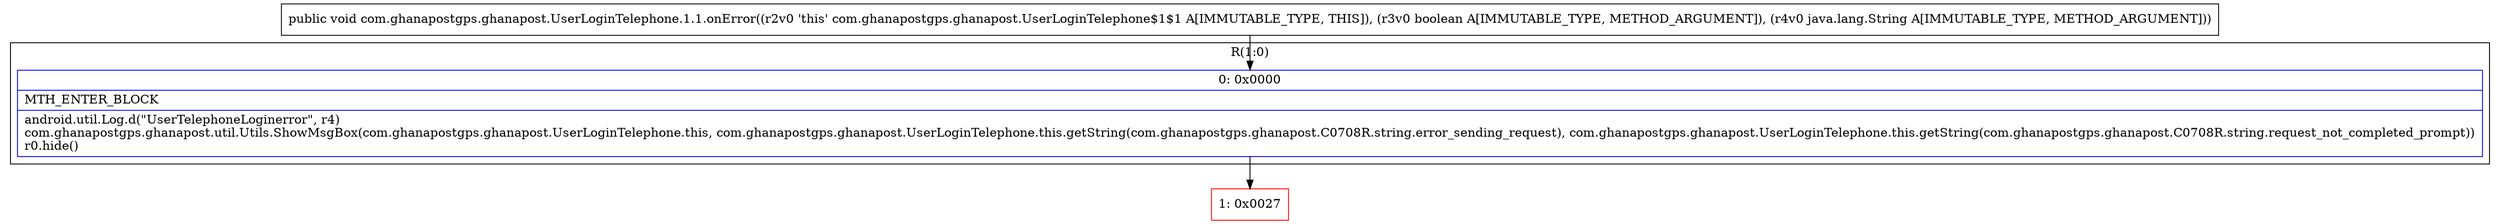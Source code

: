 digraph "CFG forcom.ghanapostgps.ghanapost.UserLoginTelephone.1.1.onError(ZLjava\/lang\/String;)V" {
subgraph cluster_Region_2142455355 {
label = "R(1:0)";
node [shape=record,color=blue];
Node_0 [shape=record,label="{0\:\ 0x0000|MTH_ENTER_BLOCK\l|android.util.Log.d(\"UserTelephoneLoginerror\", r4)\lcom.ghanapostgps.ghanapost.util.Utils.ShowMsgBox(com.ghanapostgps.ghanapost.UserLoginTelephone.this, com.ghanapostgps.ghanapost.UserLoginTelephone.this.getString(com.ghanapostgps.ghanapost.C0708R.string.error_sending_request), com.ghanapostgps.ghanapost.UserLoginTelephone.this.getString(com.ghanapostgps.ghanapost.C0708R.string.request_not_completed_prompt))\lr0.hide()\l}"];
}
Node_1 [shape=record,color=red,label="{1\:\ 0x0027}"];
MethodNode[shape=record,label="{public void com.ghanapostgps.ghanapost.UserLoginTelephone.1.1.onError((r2v0 'this' com.ghanapostgps.ghanapost.UserLoginTelephone$1$1 A[IMMUTABLE_TYPE, THIS]), (r3v0 boolean A[IMMUTABLE_TYPE, METHOD_ARGUMENT]), (r4v0 java.lang.String A[IMMUTABLE_TYPE, METHOD_ARGUMENT])) }"];
MethodNode -> Node_0;
Node_0 -> Node_1;
}

